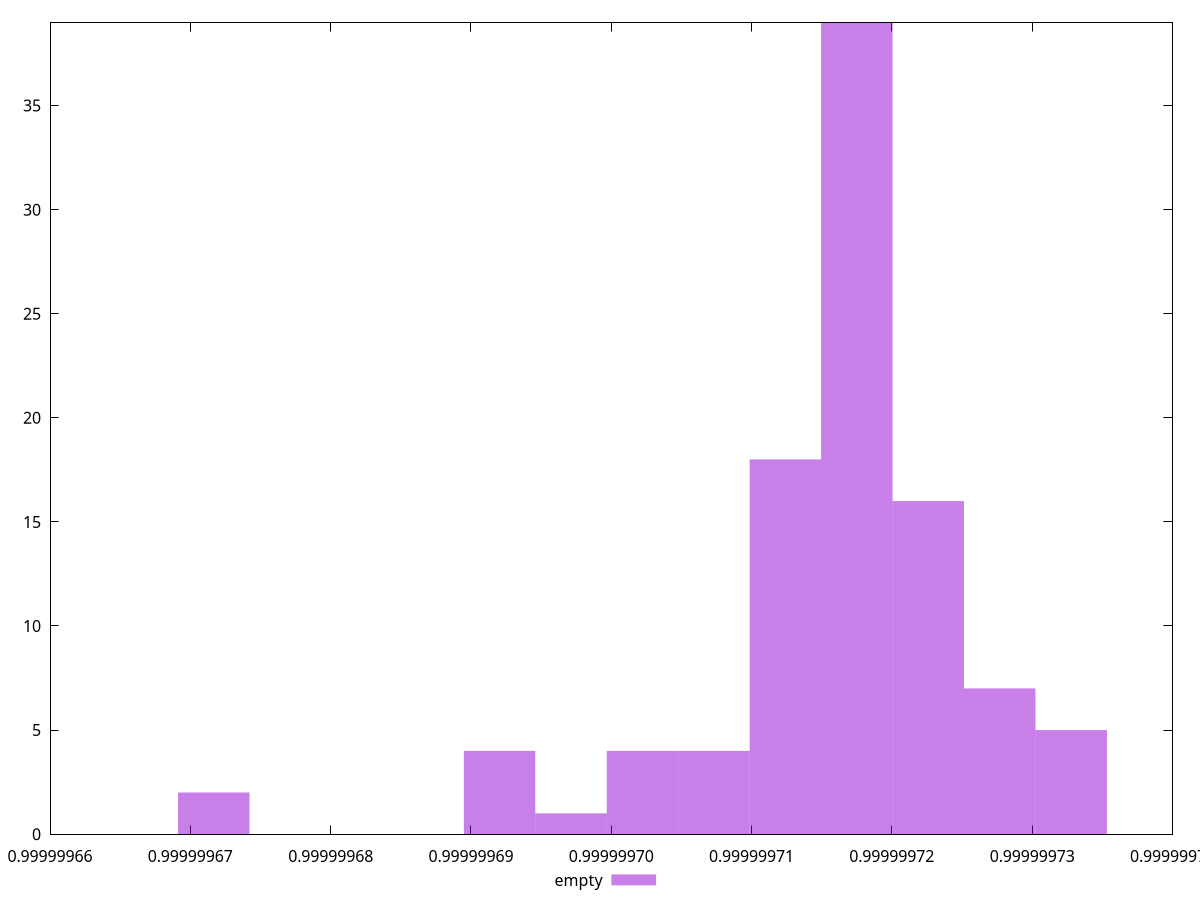$_empty <<EOF
0.9999996716726518 2
0.9999997276872514 7
0.9999997175027787 39
0.9999997022260698 4
0.9999997124105424 18
0.9999997225950151 16
0.9999996971338334 1
0.9999996920415971 4
0.9999997073183061 4
0.9999997327794877 5
EOF
set key outside below
set terminal pngcairo
set output "report_00006_2020-11-02T20-21-41.718Z/first-cpu-idle/empty//hist.png"
set yrange [0:39]
set boxwidth 5.092236326450606e-9
set style fill transparent solid 0.5 noborder
plot $_empty title "empty" with boxes ,